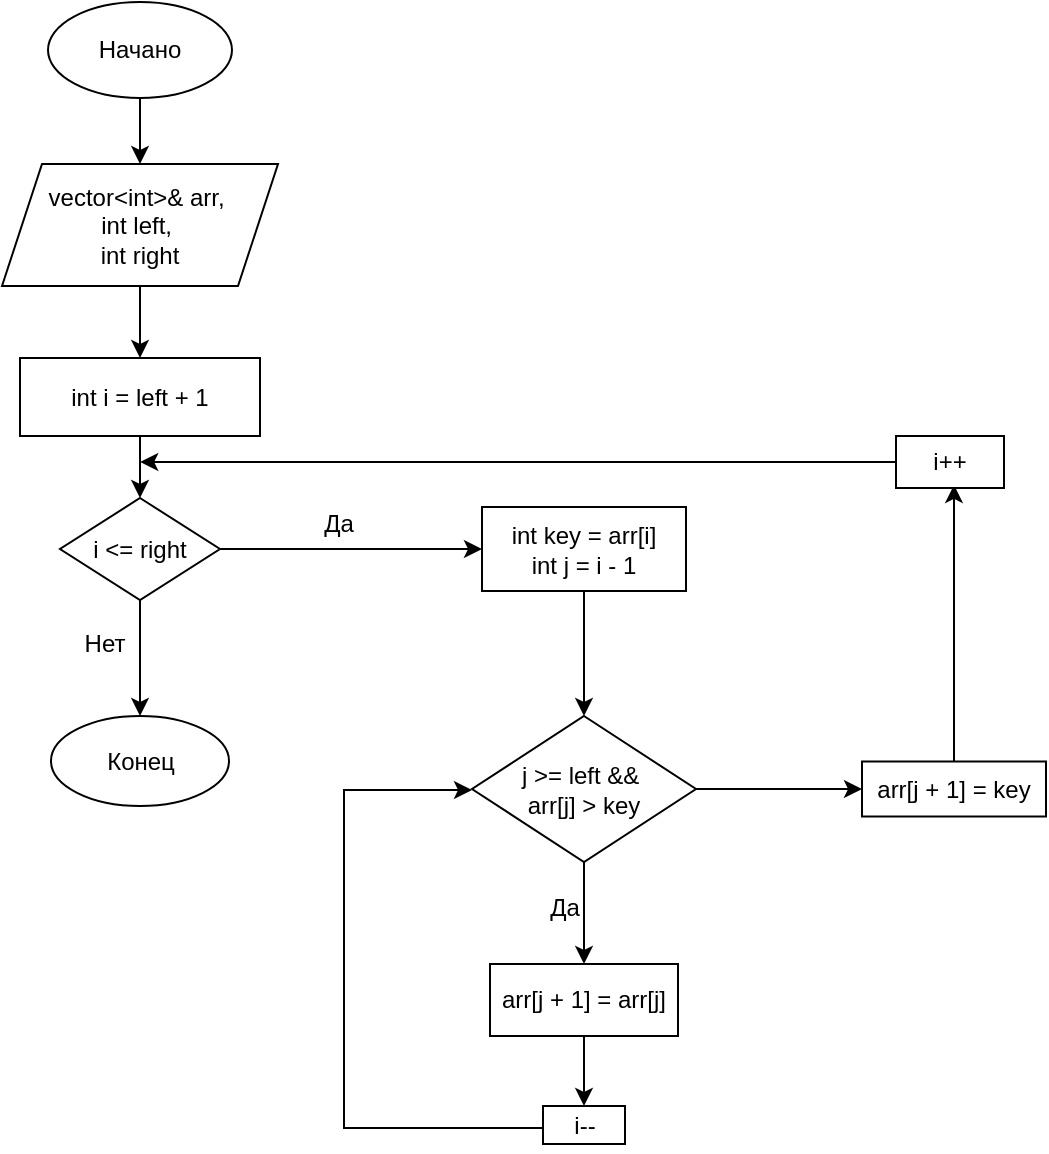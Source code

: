 <mxfile version="24.0.7" type="google">
  <diagram id="j-nriZtBZhk29Pu046T3" name="Page-2">
    <mxGraphModel grid="0" page="0" gridSize="10" guides="1" tooltips="1" connect="1" arrows="1" fold="1" pageScale="1" pageWidth="1169" pageHeight="827" math="0" shadow="0">
      <root>
        <mxCell id="0" />
        <mxCell id="1" parent="0" />
        <mxCell id="Nt6IT9B1IkrTxoGzGr39-4" style="edgeStyle=orthogonalEdgeStyle;rounded=0;orthogonalLoop=1;jettySize=auto;html=1;entryX=0.5;entryY=0;entryDx=0;entryDy=0;" edge="1" parent="1" source="Nt6IT9B1IkrTxoGzGr39-2" target="Nt6IT9B1IkrTxoGzGr39-3">
          <mxGeometry relative="1" as="geometry" />
        </mxCell>
        <mxCell id="Nt6IT9B1IkrTxoGzGr39-2" value="Начано" style="ellipse;whiteSpace=wrap;html=1;" vertex="1" parent="1">
          <mxGeometry x="192" y="-224" width="92" height="48" as="geometry" />
        </mxCell>
        <mxCell id="Nt6IT9B1IkrTxoGzGr39-6" style="edgeStyle=orthogonalEdgeStyle;rounded=0;orthogonalLoop=1;jettySize=auto;html=1;" edge="1" parent="1" source="Nt6IT9B1IkrTxoGzGr39-3" target="Nt6IT9B1IkrTxoGzGr39-5">
          <mxGeometry relative="1" as="geometry" />
        </mxCell>
        <mxCell id="Nt6IT9B1IkrTxoGzGr39-3" value="&lt;span style=&quot;font-size: 12px;&quot;&gt;vector&amp;lt;int&amp;gt;&amp;amp; arr,&amp;nbsp;&lt;/span&gt;&lt;div&gt;&lt;span style=&quot;font-size: 12px;&quot;&gt;int left,&amp;nbsp;&lt;/span&gt;&lt;/div&gt;&lt;div&gt;&lt;span style=&quot;font-size: 12px;&quot;&gt;int right&lt;/span&gt;&lt;/div&gt;" style="shape=parallelogram;perimeter=parallelogramPerimeter;whiteSpace=wrap;html=1;fixedSize=1;" vertex="1" parent="1">
          <mxGeometry x="169" y="-143" width="138" height="61" as="geometry" />
        </mxCell>
        <mxCell id="Nt6IT9B1IkrTxoGzGr39-8" style="edgeStyle=orthogonalEdgeStyle;rounded=0;orthogonalLoop=1;jettySize=auto;html=1;entryX=0.5;entryY=0;entryDx=0;entryDy=0;" edge="1" parent="1" source="Nt6IT9B1IkrTxoGzGr39-5" target="Nt6IT9B1IkrTxoGzGr39-7">
          <mxGeometry relative="1" as="geometry" />
        </mxCell>
        <mxCell id="Nt6IT9B1IkrTxoGzGr39-5" value="&lt;span style=&quot;font-size: 12px;&quot;&gt;int i = left + 1&lt;/span&gt;" style="rounded=0;whiteSpace=wrap;html=1;" vertex="1" parent="1">
          <mxGeometry x="178" y="-46" width="120" height="39" as="geometry" />
        </mxCell>
        <mxCell id="Nt6IT9B1IkrTxoGzGr39-10" style="edgeStyle=orthogonalEdgeStyle;rounded=0;orthogonalLoop=1;jettySize=auto;html=1;entryX=0.5;entryY=0;entryDx=0;entryDy=0;" edge="1" parent="1" source="Nt6IT9B1IkrTxoGzGr39-7" target="Nt6IT9B1IkrTxoGzGr39-9">
          <mxGeometry relative="1" as="geometry" />
        </mxCell>
        <mxCell id="Nt6IT9B1IkrTxoGzGr39-13" style="edgeStyle=orthogonalEdgeStyle;rounded=0;orthogonalLoop=1;jettySize=auto;html=1;" edge="1" parent="1" source="Nt6IT9B1IkrTxoGzGr39-7" target="Nt6IT9B1IkrTxoGzGr39-12">
          <mxGeometry relative="1" as="geometry">
            <mxPoint x="438.868" y="49.5" as="targetPoint" />
          </mxGeometry>
        </mxCell>
        <mxCell id="Nt6IT9B1IkrTxoGzGr39-7" value="i &amp;lt;= right" style="rhombus;whiteSpace=wrap;html=1;" vertex="1" parent="1">
          <mxGeometry x="198" y="24" width="80" height="51" as="geometry" />
        </mxCell>
        <mxCell id="Nt6IT9B1IkrTxoGzGr39-9" value="Конец" style="ellipse;whiteSpace=wrap;html=1;" vertex="1" parent="1">
          <mxGeometry x="193.5" y="133" width="89" height="45" as="geometry" />
        </mxCell>
        <mxCell id="Nt6IT9B1IkrTxoGzGr39-11" value="Нет" style="text;html=1;align=center;verticalAlign=middle;resizable=0;points=[];autosize=1;strokeColor=none;fillColor=none;" vertex="1" parent="1">
          <mxGeometry x="201" y="84" width="38" height="26" as="geometry" />
        </mxCell>
        <mxCell id="Nt6IT9B1IkrTxoGzGr39-17" style="edgeStyle=orthogonalEdgeStyle;rounded=0;orthogonalLoop=1;jettySize=auto;html=1;" edge="1" parent="1" source="Nt6IT9B1IkrTxoGzGr39-12" target="Nt6IT9B1IkrTxoGzGr39-16">
          <mxGeometry relative="1" as="geometry" />
        </mxCell>
        <mxCell id="Nt6IT9B1IkrTxoGzGr39-12" value="&lt;span style=&quot;font-size: 12px;&quot;&gt;int key = arr[i]&lt;/span&gt;&lt;div&gt;&lt;span style=&quot;font-size: 12px;&quot;&gt;int j = i - 1&lt;/span&gt;&lt;/div&gt;" style="rounded=0;whiteSpace=wrap;html=1;" vertex="1" parent="1">
          <mxGeometry x="409" y="28.5" width="102" height="42" as="geometry" />
        </mxCell>
        <mxCell id="Nt6IT9B1IkrTxoGzGr39-15" value="Да" style="text;html=1;align=center;verticalAlign=middle;resizable=0;points=[];autosize=1;strokeColor=none;fillColor=none;" vertex="1" parent="1">
          <mxGeometry x="320" y="24" width="33" height="26" as="geometry" />
        </mxCell>
        <mxCell id="Nt6IT9B1IkrTxoGzGr39-19" style="edgeStyle=orthogonalEdgeStyle;rounded=0;orthogonalLoop=1;jettySize=auto;html=1;" edge="1" parent="1" source="Nt6IT9B1IkrTxoGzGr39-16" target="Nt6IT9B1IkrTxoGzGr39-18">
          <mxGeometry relative="1" as="geometry" />
        </mxCell>
        <mxCell id="Nt6IT9B1IkrTxoGzGr39-26" style="edgeStyle=orthogonalEdgeStyle;rounded=0;orthogonalLoop=1;jettySize=auto;html=1;entryX=0;entryY=0.5;entryDx=0;entryDy=0;" edge="1" parent="1" source="Nt6IT9B1IkrTxoGzGr39-16" target="Nt6IT9B1IkrTxoGzGr39-25">
          <mxGeometry relative="1" as="geometry" />
        </mxCell>
        <mxCell id="Nt6IT9B1IkrTxoGzGr39-16" value="&lt;span style=&quot;font-size: 12px;&quot;&gt;j &amp;gt;= left &amp;amp;&amp;amp;&amp;nbsp;&lt;/span&gt;&lt;div&gt;&lt;span style=&quot;font-size: 12px;&quot;&gt;arr[j] &amp;gt; key&lt;/span&gt;&lt;/div&gt;" style="rhombus;whiteSpace=wrap;html=1;" vertex="1" parent="1">
          <mxGeometry x="404" y="133" width="112" height="73" as="geometry" />
        </mxCell>
        <mxCell id="Nt6IT9B1IkrTxoGzGr39-23" style="edgeStyle=orthogonalEdgeStyle;rounded=0;orthogonalLoop=1;jettySize=auto;html=1;entryX=0.5;entryY=0;entryDx=0;entryDy=0;" edge="1" parent="1" source="Nt6IT9B1IkrTxoGzGr39-18" target="Nt6IT9B1IkrTxoGzGr39-22">
          <mxGeometry relative="1" as="geometry" />
        </mxCell>
        <mxCell id="Nt6IT9B1IkrTxoGzGr39-18" value="&lt;span style=&quot;font-size: 12px;&quot;&gt;arr[j + 1] = arr[j]&lt;/span&gt;" style="rounded=0;whiteSpace=wrap;html=1;" vertex="1" parent="1">
          <mxGeometry x="413" y="257" width="94" height="36" as="geometry" />
        </mxCell>
        <mxCell id="Nt6IT9B1IkrTxoGzGr39-20" value="Да" style="text;html=1;align=center;verticalAlign=middle;resizable=0;points=[];autosize=1;strokeColor=none;fillColor=none;" vertex="1" parent="1">
          <mxGeometry x="433" y="216" width="33" height="26" as="geometry" />
        </mxCell>
        <mxCell id="Nt6IT9B1IkrTxoGzGr39-22" value="i--" style="rounded=0;whiteSpace=wrap;html=1;" vertex="1" parent="1">
          <mxGeometry x="439.5" y="328" width="41" height="19" as="geometry" />
        </mxCell>
        <mxCell id="Nt6IT9B1IkrTxoGzGr39-24" style="edgeStyle=orthogonalEdgeStyle;rounded=0;orthogonalLoop=1;jettySize=auto;html=1;entryX=0;entryY=0.5;entryDx=0;entryDy=0;exitX=0;exitY=0.75;exitDx=0;exitDy=0;" edge="1" parent="1" source="Nt6IT9B1IkrTxoGzGr39-22" target="Nt6IT9B1IkrTxoGzGr39-16">
          <mxGeometry relative="1" as="geometry">
            <mxPoint x="425" y="335" as="sourcePoint" />
            <mxPoint x="390.904" y="171.471" as="targetPoint" />
            <Array as="points">
              <mxPoint x="440" y="339" />
              <mxPoint x="340" y="339" />
              <mxPoint x="340" y="170" />
              <mxPoint x="404" y="170" />
            </Array>
          </mxGeometry>
        </mxCell>
        <mxCell id="Nt6IT9B1IkrTxoGzGr39-27" style="edgeStyle=orthogonalEdgeStyle;rounded=0;orthogonalLoop=1;jettySize=auto;html=1;" edge="1" parent="1" source="Nt6IT9B1IkrTxoGzGr39-25">
          <mxGeometry relative="1" as="geometry">
            <mxPoint x="645" y="17.477" as="targetPoint" />
          </mxGeometry>
        </mxCell>
        <mxCell id="Nt6IT9B1IkrTxoGzGr39-25" value="&lt;span style=&quot;font-size: 12px;&quot;&gt;arr[j + 1] = key&lt;/span&gt;" style="rounded=0;whiteSpace=wrap;html=1;" vertex="1" parent="1">
          <mxGeometry x="599" y="155.75" width="92" height="27.5" as="geometry" />
        </mxCell>
        <mxCell id="Nt6IT9B1IkrTxoGzGr39-29" style="edgeStyle=orthogonalEdgeStyle;rounded=0;orthogonalLoop=1;jettySize=auto;html=1;" edge="1" parent="1" source="Nt6IT9B1IkrTxoGzGr39-28">
          <mxGeometry relative="1" as="geometry">
            <mxPoint x="238.102" y="6" as="targetPoint" />
          </mxGeometry>
        </mxCell>
        <mxCell id="Nt6IT9B1IkrTxoGzGr39-28" value="i++" style="rounded=0;whiteSpace=wrap;html=1;" vertex="1" parent="1">
          <mxGeometry x="616" y="-7" width="54" height="26" as="geometry" />
        </mxCell>
      </root>
    </mxGraphModel>
  </diagram>
</mxfile>
